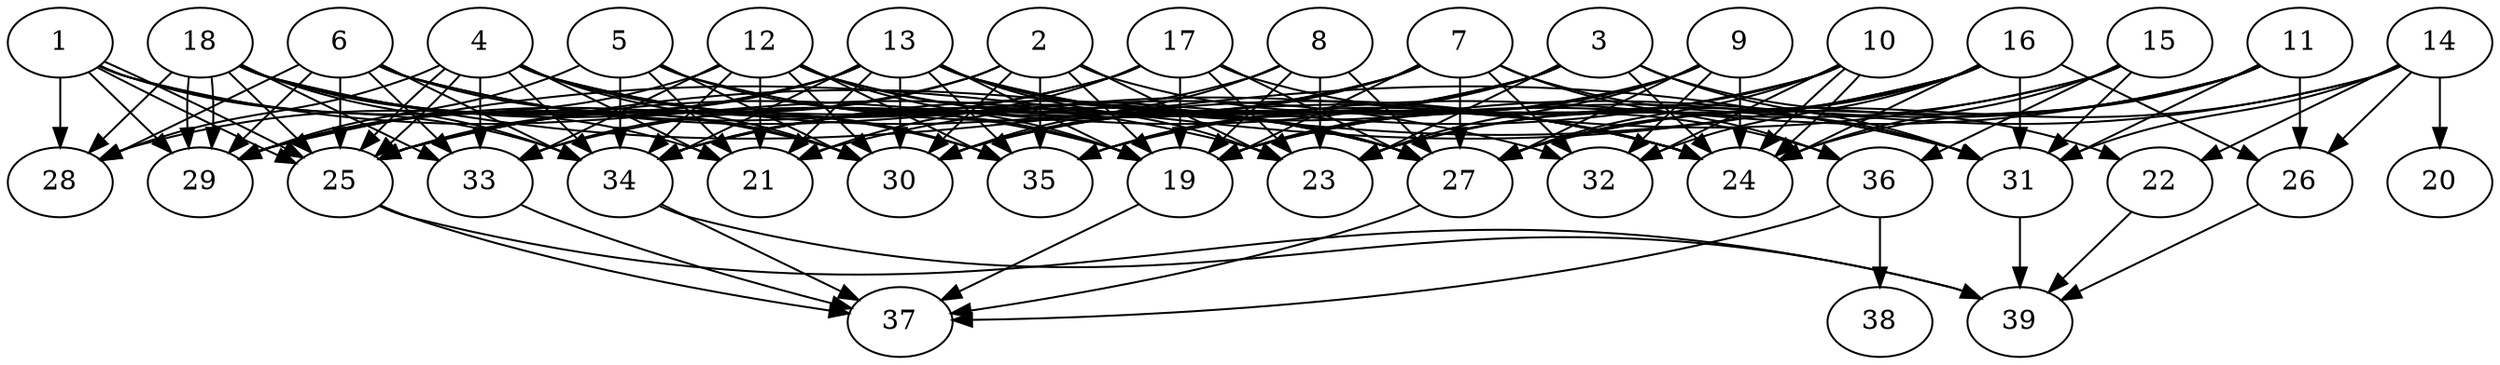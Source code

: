 // DAG (tier=3-complex, mode=compute, n=39, ccr=0.459, fat=0.844, density=0.651, regular=0.239, jump=0.302, mindata=1048576, maxdata=16777216)
// DAG automatically generated by daggen at Sun Aug 24 16:33:34 2025
// /home/ermia/Project/Environments/daggen/bin/daggen --dot --ccr 0.459 --fat 0.844 --regular 0.239 --density 0.651 --jump 0.302 --mindata 1048576 --maxdata 16777216 -n 39 
digraph G {
  1 [size="22116631516922104", alpha="0.06", expect_size="11058315758461052"]
  1 -> 23 [size ="1098231224205312"]
  1 -> 25 [size ="1098231224205312"]
  1 -> 25 [size ="1098231224205312"]
  1 -> 28 [size ="1098231224205312"]
  1 -> 29 [size ="1098231224205312"]
  1 -> 30 [size ="1098231224205312"]
  1 -> 34 [size ="1098231224205312"]
  2 [size="4211883469342541312", alpha="0.18", expect_size="2105941734671270656"]
  2 -> 19 [size ="1394866336563200"]
  2 -> 23 [size ="1394866336563200"]
  2 -> 24 [size ="1394866336563200"]
  2 -> 25 [size ="1394866336563200"]
  2 -> 30 [size ="1394866336563200"]
  2 -> 33 [size ="1394866336563200"]
  2 -> 35 [size ="1394866336563200"]
  3 [size="2871231885583843328", alpha="0.08", expect_size="1435615942791921664"]
  3 -> 22 [size ="16161022410752"]
  3 -> 23 [size ="16161022410752"]
  3 -> 24 [size ="16161022410752"]
  3 -> 25 [size ="16161022410752"]
  3 -> 30 [size ="16161022410752"]
  3 -> 31 [size ="16161022410752"]
  3 -> 34 [size ="16161022410752"]
  3 -> 35 [size ="16161022410752"]
  4 [size="992326678004925", alpha="0.02", expect_size="496163339002462"]
  4 -> 21 [size ="26132401356800"]
  4 -> 24 [size ="26132401356800"]
  4 -> 25 [size ="26132401356800"]
  4 -> 25 [size ="26132401356800"]
  4 -> 27 [size ="26132401356800"]
  4 -> 28 [size ="26132401356800"]
  4 -> 30 [size ="26132401356800"]
  4 -> 33 [size ="26132401356800"]
  4 -> 34 [size ="26132401356800"]
  4 -> 35 [size ="26132401356800"]
  5 [size="1972930306955774", alpha="0.00", expect_size="986465153477887"]
  5 -> 19 [size ="68903657013248"]
  5 -> 21 [size ="68903657013248"]
  5 -> 24 [size ="68903657013248"]
  5 -> 29 [size ="68903657013248"]
  5 -> 30 [size ="68903657013248"]
  5 -> 34 [size ="68903657013248"]
  6 [size="15441778239362514", alpha="0.13", expect_size="7720889119681257"]
  6 -> 25 [size ="1722110623875072"]
  6 -> 27 [size ="1722110623875072"]
  6 -> 28 [size ="1722110623875072"]
  6 -> 29 [size ="1722110623875072"]
  6 -> 30 [size ="1722110623875072"]
  6 -> 32 [size ="1722110623875072"]
  6 -> 33 [size ="1722110623875072"]
  6 -> 34 [size ="1722110623875072"]
  7 [size="657019340848650", alpha="0.01", expect_size="328509670424325"]
  7 -> 19 [size ="11036128182272"]
  7 -> 27 [size ="11036128182272"]
  7 -> 30 [size ="11036128182272"]
  7 -> 31 [size ="11036128182272"]
  7 -> 32 [size ="11036128182272"]
  7 -> 33 [size ="11036128182272"]
  7 -> 34 [size ="11036128182272"]
  7 -> 36 [size ="11036128182272"]
  8 [size="643399087396934912", alpha="0.00", expect_size="321699543698467456"]
  8 -> 19 [size ="309790697848832"]
  8 -> 23 [size ="309790697848832"]
  8 -> 27 [size ="309790697848832"]
  8 -> 30 [size ="309790697848832"]
  8 -> 34 [size ="309790697848832"]
  9 [size="93508142331781120", alpha="0.13", expect_size="46754071165890560"]
  9 -> 19 [size ="1832230036963328"]
  9 -> 23 [size ="1832230036963328"]
  9 -> 24 [size ="1832230036963328"]
  9 -> 27 [size ="1832230036963328"]
  9 -> 30 [size ="1832230036963328"]
  9 -> 32 [size ="1832230036963328"]
  10 [size="1720635232605018880", alpha="0.16", expect_size="860317616302509440"]
  10 -> 19 [size ="1370097922867200"]
  10 -> 24 [size ="1370097922867200"]
  10 -> 24 [size ="1370097922867200"]
  10 -> 27 [size ="1370097922867200"]
  10 -> 32 [size ="1370097922867200"]
  10 -> 34 [size ="1370097922867200"]
  10 -> 35 [size ="1370097922867200"]
  11 [size="2646506870650739621888", alpha="0.17", expect_size="1323253435325369810944"]
  11 -> 23 [size ="1530636284198912"]
  11 -> 24 [size ="1530636284198912"]
  11 -> 26 [size ="1530636284198912"]
  11 -> 27 [size ="1530636284198912"]
  11 -> 31 [size ="1530636284198912"]
  11 -> 35 [size ="1530636284198912"]
  12 [size="910750399286952853504", alpha="0.13", expect_size="455375199643476426752"]
  12 -> 19 [size ="751662528462848"]
  12 -> 21 [size ="751662528462848"]
  12 -> 24 [size ="751662528462848"]
  12 -> 27 [size ="751662528462848"]
  12 -> 29 [size ="751662528462848"]
  12 -> 30 [size ="751662528462848"]
  12 -> 33 [size ="751662528462848"]
  12 -> 34 [size ="751662528462848"]
  12 -> 35 [size ="751662528462848"]
  13 [size="1172535718413588480", alpha="0.06", expect_size="586267859206794240"]
  13 -> 19 [size ="471985037508608"]
  13 -> 21 [size ="471985037508608"]
  13 -> 23 [size ="471985037508608"]
  13 -> 24 [size ="471985037508608"]
  13 -> 25 [size ="471985037508608"]
  13 -> 27 [size ="471985037508608"]
  13 -> 28 [size ="471985037508608"]
  13 -> 29 [size ="471985037508608"]
  13 -> 30 [size ="471985037508608"]
  13 -> 31 [size ="471985037508608"]
  13 -> 34 [size ="471985037508608"]
  13 -> 35 [size ="471985037508608"]
  14 [size="2879362390778865152", alpha="0.17", expect_size="1439681195389432576"]
  14 -> 19 [size ="1641819196620800"]
  14 -> 20 [size ="1641819196620800"]
  14 -> 22 [size ="1641819196620800"]
  14 -> 26 [size ="1641819196620800"]
  14 -> 27 [size ="1641819196620800"]
  14 -> 31 [size ="1641819196620800"]
  15 [size="494412294513651351552", alpha="0.15", expect_size="247206147256825675776"]
  15 -> 19 [size ="500206688796672"]
  15 -> 21 [size ="500206688796672"]
  15 -> 24 [size ="500206688796672"]
  15 -> 31 [size ="500206688796672"]
  15 -> 36 [size ="500206688796672"]
  16 [size="3343690917738916610048", alpha="0.16", expect_size="1671845458869458305024"]
  16 -> 23 [size ="1788850598838272"]
  16 -> 24 [size ="1788850598838272"]
  16 -> 25 [size ="1788850598838272"]
  16 -> 26 [size ="1788850598838272"]
  16 -> 27 [size ="1788850598838272"]
  16 -> 29 [size ="1788850598838272"]
  16 -> 31 [size ="1788850598838272"]
  16 -> 32 [size ="1788850598838272"]
  17 [size="25574768798895820", alpha="0.15", expect_size="12787384399447910"]
  17 -> 19 [size ="2217571147317248"]
  17 -> 21 [size ="2217571147317248"]
  17 -> 23 [size ="2217571147317248"]
  17 -> 25 [size ="2217571147317248"]
  17 -> 27 [size ="2217571147317248"]
  17 -> 29 [size ="2217571147317248"]
  17 -> 36 [size ="2217571147317248"]
  18 [size="3598169370730126", alpha="0.04", expect_size="1799084685365063"]
  18 -> 19 [size ="420847143616512"]
  18 -> 21 [size ="420847143616512"]
  18 -> 25 [size ="420847143616512"]
  18 -> 28 [size ="420847143616512"]
  18 -> 29 [size ="420847143616512"]
  18 -> 29 [size ="420847143616512"]
  18 -> 31 [size ="420847143616512"]
  18 -> 33 [size ="420847143616512"]
  18 -> 34 [size ="420847143616512"]
  18 -> 35 [size ="420847143616512"]
  19 [size="32830361917409592", alpha="0.11", expect_size="16415180958704796"]
  19 -> 37 [size ="16347853488128"]
  20 [size="2423279037926040666112", alpha="0.04", expect_size="1211639518963020333056"]
  21 [size="101426012570686208", alpha="0.14", expect_size="50713006285343104"]
  22 [size="722769707771079552", alpha="0.17", expect_size="361384853885539776"]
  22 -> 39 [size ="505532490186752"]
  23 [size="1255819307439089516544", alpha="0.10", expect_size="627909653719544758272"]
  24 [size="1571201132519697154048", alpha="0.13", expect_size="785600566259848577024"]
  25 [size="619516098772992000000", alpha="0.17", expect_size="309758049386496000000"]
  25 -> 37 [size ="581377720320000"]
  25 -> 39 [size ="581377720320000"]
  26 [size="80282394336361584", alpha="0.15", expect_size="40141197168180792"]
  26 -> 39 [size ="1290456554012672"]
  27 [size="18901122223238884", alpha="0.10", expect_size="9450561111619442"]
  27 -> 37 [size ="1169812197736448"]
  28 [size="57533914092142592000", alpha="0.01", expect_size="28766957046071296000"]
  29 [size="12277623729184644", alpha="0.19", expect_size="6138811864592322"]
  30 [size="22418806506250752", alpha="0.05", expect_size="11209403253125376"]
  31 [size="2106729556264737570816", alpha="0.08", expect_size="1053364778132368785408"]
  31 -> 39 [size ="1314707617087488"]
  32 [size="15424691407771182", alpha="0.07", expect_size="7712345703885591"]
  33 [size="2090615688239798812672", alpha="0.10", expect_size="1045307844119899406336"]
  33 -> 37 [size ="1307995120074752"]
  34 [size="618400523833311232000", alpha="0.04", expect_size="309200261916655616000"]
  34 -> 37 [size ="580679578419200"]
  34 -> 39 [size ="580679578419200"]
  35 [size="955220607119827072", alpha="0.12", expect_size="477610303559913536"]
  36 [size="142120875931236352", alpha="0.14", expect_size="71060437965618176"]
  36 -> 37 [size ="114282041704448"]
  36 -> 38 [size ="114282041704448"]
  37 [size="23701332760244152", alpha="0.03", expect_size="11850666380122076"]
  38 [size="1749432258029066125312", alpha="0.09", expect_size="874716129014533062656"]
  39 [size="1362416748783631360", alpha="0.15", expect_size="681208374391815680"]
}